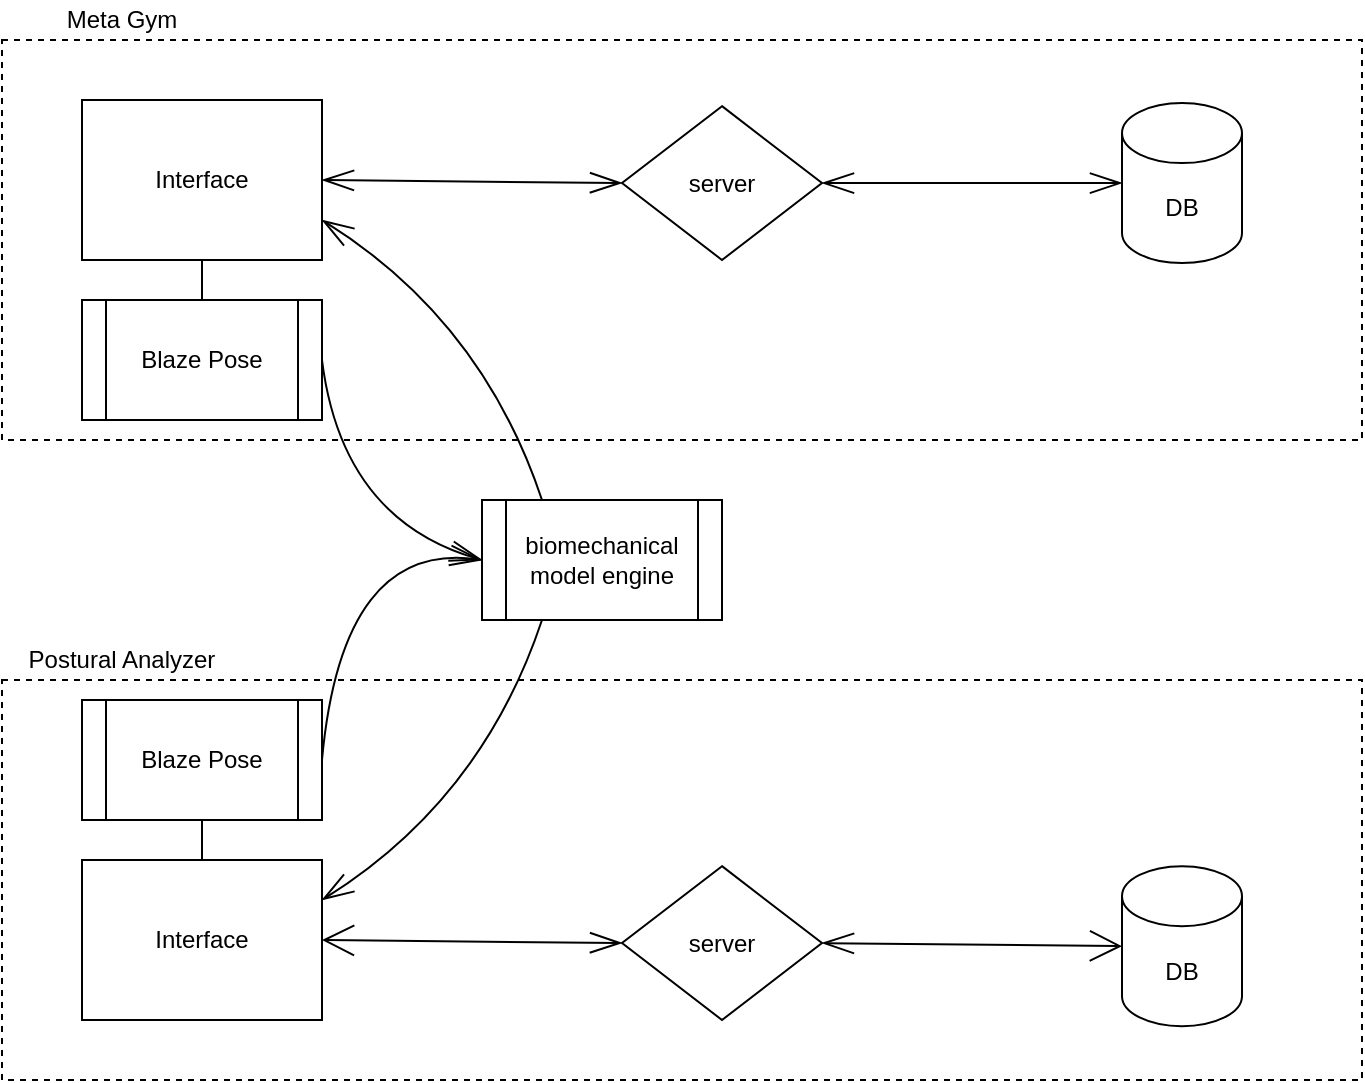 <mxfile version="15.3.5" type="github"><diagram id="vNgpcKAaWzqUQKMoK0If" name="Page-1"><mxGraphModel dx="1209" dy="646" grid="1" gridSize="10" guides="1" tooltips="1" connect="1" arrows="1" fold="1" page="1" pageScale="1" pageWidth="827" pageHeight="1169" math="0" shadow="0"><root><mxCell id="0"/><mxCell id="1" parent="0"/><mxCell id="t_Op9Atnk3BOztvsiK7e-20" value="" style="rounded=0;whiteSpace=wrap;html=1;hachureGap=4;pointerEvents=0;dashed=1;" vertex="1" parent="1"><mxGeometry x="80" y="40" width="680" height="200" as="geometry"/></mxCell><mxCell id="t_Op9Atnk3BOztvsiK7e-6" value="" style="rounded=0;whiteSpace=wrap;html=1;hachureGap=4;pointerEvents=0;dashed=1;" vertex="1" parent="1"><mxGeometry x="80" y="360" width="680" height="200" as="geometry"/></mxCell><mxCell id="t_Op9Atnk3BOztvsiK7e-4" style="edgeStyle=none;curved=1;rounded=0;orthogonalLoop=1;jettySize=auto;html=1;exitX=0;exitY=0.5;exitDx=0;exitDy=0;entryX=1;entryY=0.5;entryDx=0;entryDy=0;endArrow=open;startSize=14;endSize=14;sourcePerimeterSpacing=8;targetPerimeterSpacing=8;startArrow=openThin;startFill=0;strokeWidth=1;" edge="1" parent="1" source="t_Op9Atnk3BOztvsiK7e-1" target="t_Op9Atnk3BOztvsiK7e-2"><mxGeometry relative="1" as="geometry"/></mxCell><mxCell id="t_Op9Atnk3BOztvsiK7e-5" style="edgeStyle=none;curved=1;rounded=0;orthogonalLoop=1;jettySize=auto;html=1;exitX=1;exitY=0.5;exitDx=0;exitDy=0;entryX=0;entryY=0.5;entryDx=0;entryDy=0;entryPerimeter=0;startArrow=openThin;startFill=0;endArrow=open;startSize=14;endSize=14;sourcePerimeterSpacing=8;targetPerimeterSpacing=8;strokeWidth=1;" edge="1" parent="1" source="t_Op9Atnk3BOztvsiK7e-1" target="t_Op9Atnk3BOztvsiK7e-3"><mxGeometry relative="1" as="geometry"/></mxCell><mxCell id="t_Op9Atnk3BOztvsiK7e-1" value="server" style="rhombus;whiteSpace=wrap;html=1;hachureGap=4;pointerEvents=0;" vertex="1" parent="1"><mxGeometry x="390" y="453.08" width="100" height="76.92" as="geometry"/></mxCell><mxCell id="t_Op9Atnk3BOztvsiK7e-23" style="edgeStyle=none;curved=1;rounded=0;orthogonalLoop=1;jettySize=auto;html=1;exitX=0.5;exitY=0;exitDx=0;exitDy=0;entryX=0.5;entryY=1;entryDx=0;entryDy=0;startArrow=none;startFill=0;endArrow=none;endFill=0;startSize=14;endSize=14;sourcePerimeterSpacing=8;targetPerimeterSpacing=8;strokeWidth=1;" edge="1" parent="1" source="t_Op9Atnk3BOztvsiK7e-2" target="t_Op9Atnk3BOztvsiK7e-22"><mxGeometry relative="1" as="geometry"/></mxCell><mxCell id="t_Op9Atnk3BOztvsiK7e-2" value="Interface" style="rounded=0;whiteSpace=wrap;html=1;hachureGap=4;pointerEvents=0;" vertex="1" parent="1"><mxGeometry x="120" y="450" width="120" height="80" as="geometry"/></mxCell><mxCell id="t_Op9Atnk3BOztvsiK7e-3" value="DB" style="shape=cylinder3;whiteSpace=wrap;html=1;boundedLbl=1;backgroundOutline=1;size=15;hachureGap=4;pointerEvents=0;" vertex="1" parent="1"><mxGeometry x="640" y="453.08" width="60" height="80" as="geometry"/></mxCell><mxCell id="t_Op9Atnk3BOztvsiK7e-7" value="Postural Analyzer" style="text;html=1;strokeColor=none;fillColor=none;align=center;verticalAlign=middle;whiteSpace=wrap;rounded=0;dashed=1;hachureGap=4;pointerEvents=0;" vertex="1" parent="1"><mxGeometry x="80" y="340" width="120" height="20" as="geometry"/></mxCell><mxCell id="t_Op9Atnk3BOztvsiK7e-15" style="edgeStyle=none;curved=1;rounded=0;orthogonalLoop=1;jettySize=auto;html=1;exitX=0.25;exitY=0;exitDx=0;exitDy=0;entryX=1;entryY=0.75;entryDx=0;entryDy=0;startArrow=none;startFill=0;endArrow=openThin;endFill=0;startSize=14;endSize=14;sourcePerimeterSpacing=8;targetPerimeterSpacing=8;strokeWidth=1;" edge="1" parent="1" source="t_Op9Atnk3BOztvsiK7e-8" target="t_Op9Atnk3BOztvsiK7e-11"><mxGeometry relative="1" as="geometry"><Array as="points"><mxPoint x="320" y="180"/></Array></mxGeometry></mxCell><mxCell id="t_Op9Atnk3BOztvsiK7e-25" style="edgeStyle=none;curved=1;rounded=0;orthogonalLoop=1;jettySize=auto;html=1;exitX=0.25;exitY=1;exitDx=0;exitDy=0;entryX=1;entryY=0.25;entryDx=0;entryDy=0;startArrow=none;startFill=0;endArrow=openThin;endFill=0;startSize=14;endSize=14;sourcePerimeterSpacing=8;targetPerimeterSpacing=8;strokeWidth=1;" edge="1" parent="1" source="t_Op9Atnk3BOztvsiK7e-8" target="t_Op9Atnk3BOztvsiK7e-2"><mxGeometry relative="1" as="geometry"><Array as="points"><mxPoint x="320" y="420"/></Array></mxGeometry></mxCell><mxCell id="t_Op9Atnk3BOztvsiK7e-8" value="biomechanical model engine" style="shape=process;whiteSpace=wrap;html=1;backgroundOutline=1;hachureGap=4;pointerEvents=0;" vertex="1" parent="1"><mxGeometry x="320" y="270" width="120" height="60" as="geometry"/></mxCell><mxCell id="t_Op9Atnk3BOztvsiK7e-13" style="edgeStyle=none;curved=1;rounded=0;orthogonalLoop=1;jettySize=auto;html=1;exitX=0.5;exitY=1;exitDx=0;exitDy=0;entryX=0.5;entryY=0;entryDx=0;entryDy=0;startArrow=none;startFill=0;endArrow=none;endFill=0;startSize=14;endSize=14;sourcePerimeterSpacing=8;targetPerimeterSpacing=8;strokeWidth=1;" edge="1" parent="1" source="t_Op9Atnk3BOztvsiK7e-11" target="t_Op9Atnk3BOztvsiK7e-12"><mxGeometry relative="1" as="geometry"/></mxCell><mxCell id="t_Op9Atnk3BOztvsiK7e-17" style="edgeStyle=none;curved=1;rounded=0;orthogonalLoop=1;jettySize=auto;html=1;exitX=1;exitY=0.5;exitDx=0;exitDy=0;entryX=0;entryY=0.5;entryDx=0;entryDy=0;startArrow=openThin;startFill=0;endArrow=openThin;endFill=0;startSize=14;endSize=14;sourcePerimeterSpacing=8;targetPerimeterSpacing=8;strokeWidth=1;" edge="1" parent="1" source="t_Op9Atnk3BOztvsiK7e-11" target="t_Op9Atnk3BOztvsiK7e-16"><mxGeometry relative="1" as="geometry"/></mxCell><mxCell id="t_Op9Atnk3BOztvsiK7e-11" value="Interface" style="rounded=0;whiteSpace=wrap;html=1;hachureGap=4;pointerEvents=0;" vertex="1" parent="1"><mxGeometry x="120" y="70" width="120" height="80" as="geometry"/></mxCell><mxCell id="t_Op9Atnk3BOztvsiK7e-14" style="edgeStyle=none;curved=1;rounded=0;orthogonalLoop=1;jettySize=auto;html=1;exitX=1;exitY=0.5;exitDx=0;exitDy=0;entryX=0;entryY=0.5;entryDx=0;entryDy=0;startArrow=none;startFill=0;endArrow=openThin;endFill=0;startSize=14;endSize=14;sourcePerimeterSpacing=8;targetPerimeterSpacing=8;strokeWidth=1;" edge="1" parent="1" source="t_Op9Atnk3BOztvsiK7e-12" target="t_Op9Atnk3BOztvsiK7e-8"><mxGeometry relative="1" as="geometry"><Array as="points"><mxPoint x="250" y="280"/></Array></mxGeometry></mxCell><mxCell id="t_Op9Atnk3BOztvsiK7e-12" value="Blaze Pose" style="shape=process;whiteSpace=wrap;html=1;backgroundOutline=1;hachureGap=4;pointerEvents=0;" vertex="1" parent="1"><mxGeometry x="120" y="170" width="120" height="60" as="geometry"/></mxCell><mxCell id="t_Op9Atnk3BOztvsiK7e-19" style="edgeStyle=none;curved=1;rounded=0;orthogonalLoop=1;jettySize=auto;html=1;exitX=1;exitY=0.5;exitDx=0;exitDy=0;entryX=0;entryY=0.5;entryDx=0;entryDy=0;entryPerimeter=0;startArrow=openThin;startFill=0;endArrow=openThin;endFill=0;startSize=14;endSize=14;sourcePerimeterSpacing=8;targetPerimeterSpacing=8;strokeWidth=1;" edge="1" parent="1" source="t_Op9Atnk3BOztvsiK7e-16" target="t_Op9Atnk3BOztvsiK7e-18"><mxGeometry relative="1" as="geometry"/></mxCell><mxCell id="t_Op9Atnk3BOztvsiK7e-16" value="server" style="rhombus;whiteSpace=wrap;html=1;hachureGap=4;pointerEvents=0;" vertex="1" parent="1"><mxGeometry x="390" y="73.08" width="100" height="76.92" as="geometry"/></mxCell><mxCell id="t_Op9Atnk3BOztvsiK7e-18" value="DB" style="shape=cylinder3;whiteSpace=wrap;html=1;boundedLbl=1;backgroundOutline=1;size=15;hachureGap=4;pointerEvents=0;" vertex="1" parent="1"><mxGeometry x="640" y="71.54" width="60" height="80" as="geometry"/></mxCell><mxCell id="t_Op9Atnk3BOztvsiK7e-21" value="Meta Gym" style="text;html=1;strokeColor=none;fillColor=none;align=center;verticalAlign=middle;whiteSpace=wrap;rounded=0;hachureGap=4;pointerEvents=0;" vertex="1" parent="1"><mxGeometry x="80" y="20" width="120" height="20" as="geometry"/></mxCell><mxCell id="t_Op9Atnk3BOztvsiK7e-24" style="edgeStyle=none;curved=1;rounded=0;orthogonalLoop=1;jettySize=auto;html=1;exitX=1;exitY=0.5;exitDx=0;exitDy=0;entryX=0;entryY=0.5;entryDx=0;entryDy=0;startArrow=none;startFill=0;endArrow=openThin;endFill=0;startSize=14;endSize=14;sourcePerimeterSpacing=8;targetPerimeterSpacing=8;strokeWidth=1;" edge="1" parent="1" source="t_Op9Atnk3BOztvsiK7e-22" target="t_Op9Atnk3BOztvsiK7e-8"><mxGeometry relative="1" as="geometry"><Array as="points"><mxPoint x="250" y="290"/></Array></mxGeometry></mxCell><mxCell id="t_Op9Atnk3BOztvsiK7e-22" value="Blaze Pose" style="shape=process;whiteSpace=wrap;html=1;backgroundOutline=1;hachureGap=4;pointerEvents=0;" vertex="1" parent="1"><mxGeometry x="120" y="370" width="120" height="60" as="geometry"/></mxCell></root></mxGraphModel></diagram></mxfile>